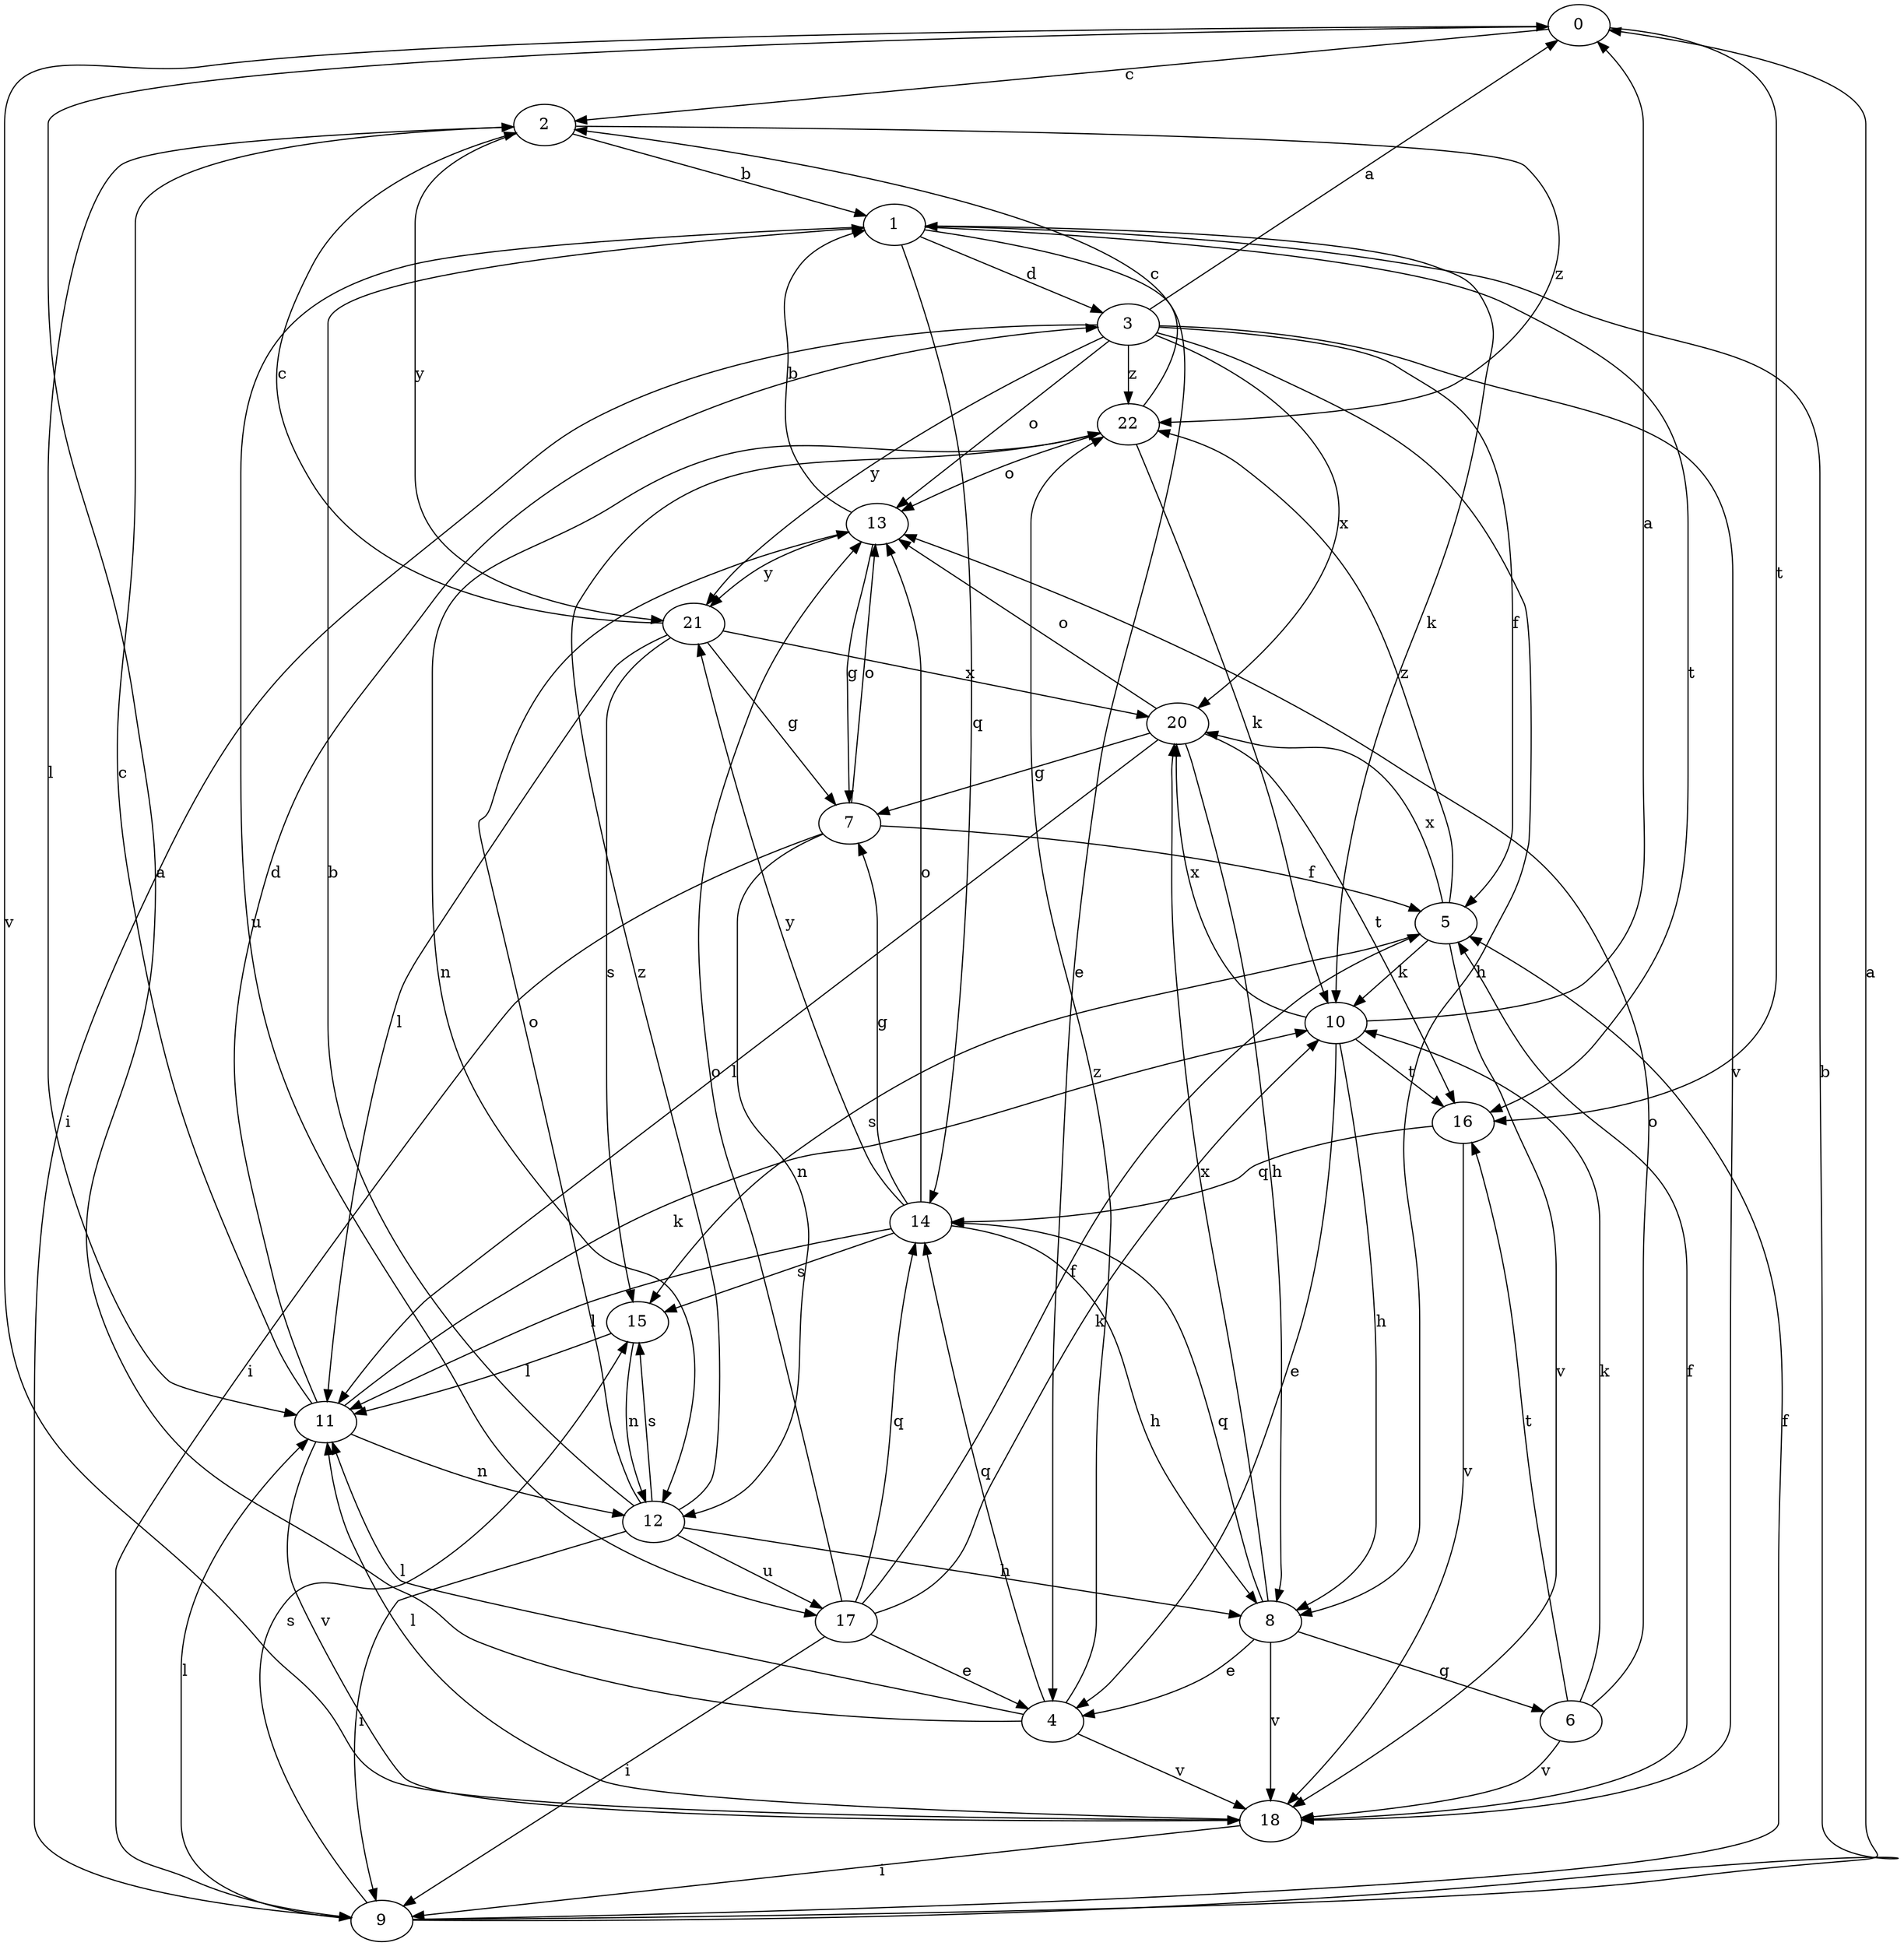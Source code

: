 strict digraph  {
0;
1;
2;
3;
4;
5;
6;
7;
8;
9;
10;
11;
12;
13;
14;
15;
16;
17;
18;
20;
21;
22;
0 -> 2  [label=c];
0 -> 16  [label=t];
0 -> 18  [label=v];
1 -> 3  [label=d];
1 -> 4  [label=e];
1 -> 10  [label=k];
1 -> 14  [label=q];
1 -> 16  [label=t];
1 -> 17  [label=u];
2 -> 1  [label=b];
2 -> 11  [label=l];
2 -> 21  [label=y];
2 -> 22  [label=z];
3 -> 0  [label=a];
3 -> 5  [label=f];
3 -> 8  [label=h];
3 -> 9  [label=i];
3 -> 13  [label=o];
3 -> 18  [label=v];
3 -> 20  [label=x];
3 -> 21  [label=y];
3 -> 22  [label=z];
4 -> 0  [label=a];
4 -> 11  [label=l];
4 -> 14  [label=q];
4 -> 18  [label=v];
4 -> 22  [label=z];
5 -> 10  [label=k];
5 -> 15  [label=s];
5 -> 18  [label=v];
5 -> 20  [label=x];
5 -> 22  [label=z];
6 -> 10  [label=k];
6 -> 13  [label=o];
6 -> 16  [label=t];
6 -> 18  [label=v];
7 -> 5  [label=f];
7 -> 9  [label=i];
7 -> 12  [label=n];
7 -> 13  [label=o];
8 -> 4  [label=e];
8 -> 6  [label=g];
8 -> 14  [label=q];
8 -> 18  [label=v];
8 -> 20  [label=x];
9 -> 0  [label=a];
9 -> 1  [label=b];
9 -> 5  [label=f];
9 -> 11  [label=l];
9 -> 15  [label=s];
10 -> 0  [label=a];
10 -> 4  [label=e];
10 -> 8  [label=h];
10 -> 16  [label=t];
10 -> 20  [label=x];
11 -> 2  [label=c];
11 -> 3  [label=d];
11 -> 10  [label=k];
11 -> 12  [label=n];
11 -> 18  [label=v];
12 -> 1  [label=b];
12 -> 8  [label=h];
12 -> 9  [label=i];
12 -> 13  [label=o];
12 -> 15  [label=s];
12 -> 17  [label=u];
12 -> 22  [label=z];
13 -> 1  [label=b];
13 -> 7  [label=g];
13 -> 21  [label=y];
14 -> 7  [label=g];
14 -> 8  [label=h];
14 -> 11  [label=l];
14 -> 13  [label=o];
14 -> 15  [label=s];
14 -> 21  [label=y];
15 -> 11  [label=l];
15 -> 12  [label=n];
16 -> 14  [label=q];
16 -> 18  [label=v];
17 -> 4  [label=e];
17 -> 5  [label=f];
17 -> 9  [label=i];
17 -> 10  [label=k];
17 -> 13  [label=o];
17 -> 14  [label=q];
18 -> 5  [label=f];
18 -> 9  [label=i];
18 -> 11  [label=l];
20 -> 7  [label=g];
20 -> 8  [label=h];
20 -> 11  [label=l];
20 -> 13  [label=o];
20 -> 16  [label=t];
21 -> 2  [label=c];
21 -> 7  [label=g];
21 -> 11  [label=l];
21 -> 15  [label=s];
21 -> 20  [label=x];
22 -> 2  [label=c];
22 -> 10  [label=k];
22 -> 12  [label=n];
22 -> 13  [label=o];
}
